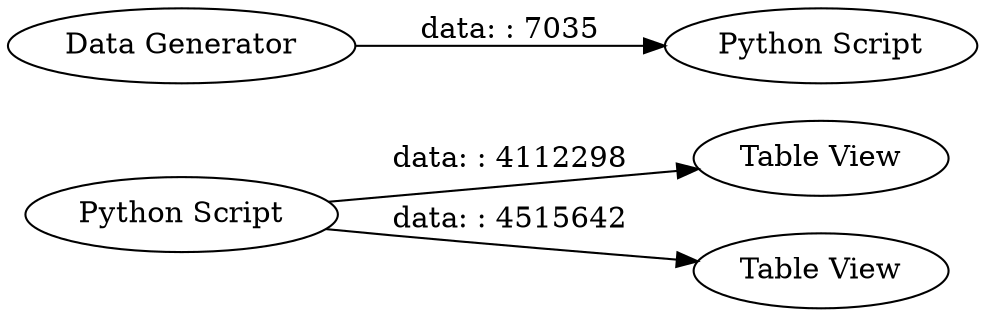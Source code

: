 digraph {
	"4251353145316032416_5" [label="Table View"]
	"4251353145316032416_6" [label="Table View"]
	"4251353145316032416_10" [label="Python Script"]
	"4251353145316032416_12" [label="Python Script"]
	"4251353145316032416_1" [label="Data Generator"]
	"4251353145316032416_1" -> "4251353145316032416_12" [label="data: : 7035"]
	"4251353145316032416_10" -> "4251353145316032416_6" [label="data: : 4515642"]
	"4251353145316032416_10" -> "4251353145316032416_5" [label="data: : 4112298"]
	rankdir=LR
}
